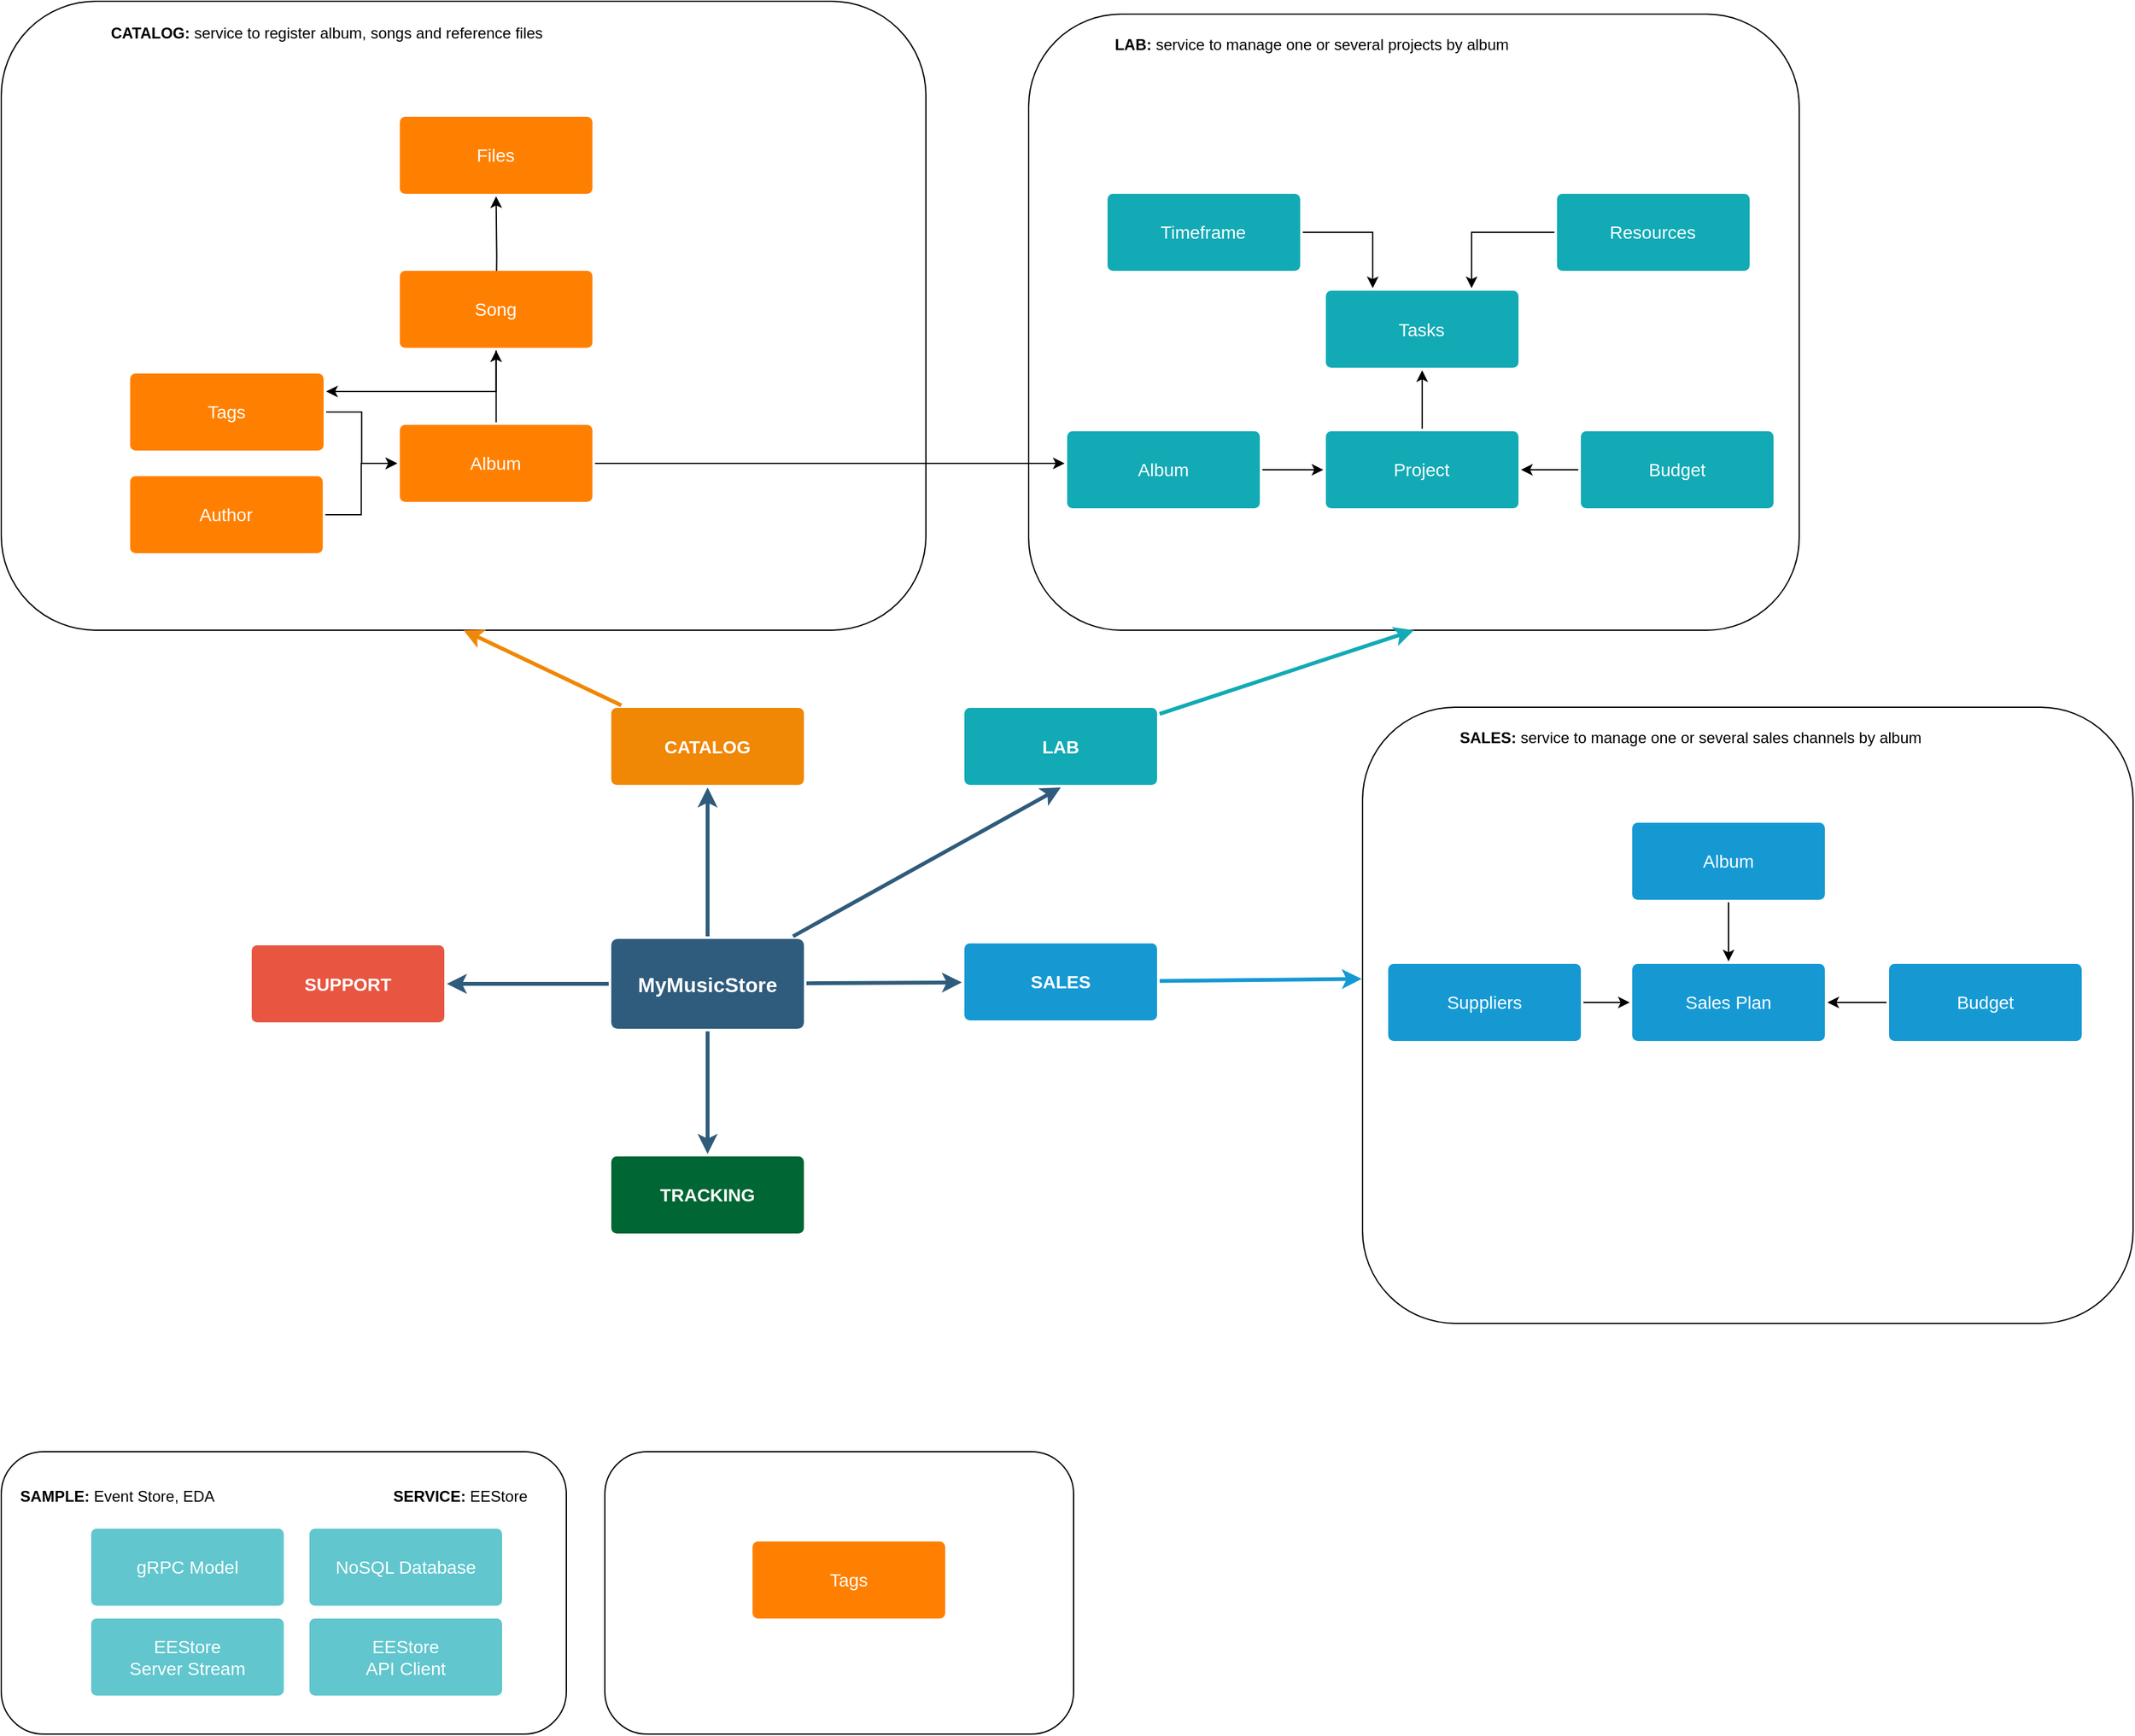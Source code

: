 <mxfile version="15.4.0" type="device" pages="2"><diagram id="6a731a19-8d31-9384-78a2-239565b7b9f0" name="conceptual-view"><mxGraphModel dx="2591" dy="1649" grid="1" gridSize="10" guides="1" tooltips="1" connect="1" arrows="1" fold="1" page="1" pageScale="1" pageWidth="1169" pageHeight="827" background="none" math="0" shadow="0"><root><mxCell id="0"/><mxCell id="1" parent="0"/><mxCell id="_8BatpauCQt0q5DP6gwU-1779" value="" style="rounded=1;whiteSpace=wrap;html=1;" parent="1" vertex="1"><mxGeometry x="-660" y="360" width="365" height="220" as="geometry"/></mxCell><mxCell id="GIm6JftY78uXXohO6mxo-1782" value="" style="group" parent="1" vertex="1" connectable="0"><mxGeometry x="-1130" y="-770" width="720" height="490" as="geometry"/></mxCell><mxCell id="ty2Lw6Ragewg6oBBRq_m-1791" value="" style="rounded=1;whiteSpace=wrap;html=1;" parent="GIm6JftY78uXXohO6mxo-1782" vertex="1"><mxGeometry width="720" height="490" as="geometry"/></mxCell><mxCell id="ty2Lw6Ragewg6oBBRq_m-1809" value="&lt;b&gt;CATALOG:&lt;/b&gt;&amp;nbsp;service to register album, songs and reference files" style="text;html=1;strokeColor=none;fillColor=none;align=center;verticalAlign=middle;whiteSpace=wrap;rounded=0;dashed=1;" parent="GIm6JftY78uXXohO6mxo-1782" vertex="1"><mxGeometry x="47.213" y="10" width="413.115" height="30" as="geometry"/></mxCell><mxCell id="ty2Lw6Ragewg6oBBRq_m-1786" value="Files" style="rounded=1;whiteSpace=wrap;html=1;shadow=0;labelBackgroundColor=none;strokeColor=none;strokeWidth=3;fillColor=#FF8000;fontFamily=Helvetica;fontSize=14;fontColor=#FFFFFF;align=center;spacing=5;arcSize=7;perimeterSpacing=2;" parent="GIm6JftY78uXXohO6mxo-1782" vertex="1"><mxGeometry x="310.33" y="90" width="150" height="60" as="geometry"/></mxCell><mxCell id="6oZyBbQyyE9SHLQBhqJU-1779" value="Tags" style="rounded=1;whiteSpace=wrap;html=1;shadow=0;labelBackgroundColor=none;strokeColor=none;strokeWidth=3;fillColor=#FF8000;fontFamily=Helvetica;fontSize=14;fontColor=#FFFFFF;align=center;spacing=5;arcSize=7;perimeterSpacing=2;" parent="GIm6JftY78uXXohO6mxo-1782" vertex="1"><mxGeometry x="100.33" y="290" width="150.66" height="60" as="geometry"/></mxCell><mxCell id="ty2Lw6Ragewg6oBBRq_m-1795" value="Author" style="rounded=1;whiteSpace=wrap;html=1;shadow=0;labelBackgroundColor=none;strokeColor=none;strokeWidth=3;fillColor=#FF8000;fontFamily=Helvetica;fontSize=14;fontColor=#FFFFFF;align=center;spacing=5;arcSize=7;perimeterSpacing=2;" parent="GIm6JftY78uXXohO6mxo-1782" vertex="1"><mxGeometry x="100.33" y="370" width="150" height="60" as="geometry"/></mxCell><mxCell id="ty2Lw6Ragewg6oBBRq_m-1793" style="edgeStyle=orthogonalEdgeStyle;rounded=0;orthogonalLoop=1;jettySize=auto;html=1;" parent="GIm6JftY78uXXohO6mxo-1782" target="ty2Lw6Ragewg6oBBRq_m-1786" edge="1"><mxGeometry relative="1" as="geometry"><mxPoint x="385.33" y="248" as="sourcePoint"/></mxGeometry></mxCell><mxCell id="41IBJSC6wvfrBDIu4Zyj-1779" style="edgeStyle=orthogonalEdgeStyle;rounded=0;orthogonalLoop=1;jettySize=auto;html=1;entryX=1;entryY=0.25;entryDx=0;entryDy=0;" edge="1" parent="GIm6JftY78uXXohO6mxo-1782" source="1769" target="6oZyBbQyyE9SHLQBhqJU-1779"><mxGeometry relative="1" as="geometry"><Array as="points"><mxPoint x="385" y="304"/></Array></mxGeometry></mxCell><mxCell id="1769" value="Song" style="rounded=1;whiteSpace=wrap;html=1;shadow=0;labelBackgroundColor=none;strokeColor=none;strokeWidth=3;fillColor=#FF8000;fontFamily=Helvetica;fontSize=14;fontColor=#FFFFFF;align=center;spacing=5;arcSize=7;perimeterSpacing=2;" parent="GIm6JftY78uXXohO6mxo-1782" vertex="1"><mxGeometry x="310.33" y="210" width="150" height="60" as="geometry"/></mxCell><mxCell id="6oZyBbQyyE9SHLQBhqJU-1789" style="edgeStyle=orthogonalEdgeStyle;rounded=0;orthogonalLoop=1;jettySize=auto;html=1;" parent="GIm6JftY78uXXohO6mxo-1782" source="ty2Lw6Ragewg6oBBRq_m-1792" target="1769" edge="1"><mxGeometry relative="1" as="geometry"/></mxCell><mxCell id="ty2Lw6Ragewg6oBBRq_m-1792" value="Album" style="rounded=1;whiteSpace=wrap;html=1;shadow=0;labelBackgroundColor=none;strokeColor=none;strokeWidth=3;fillColor=#FF8000;fontFamily=Helvetica;fontSize=14;fontColor=#FFFFFF;align=center;spacing=5;arcSize=7;perimeterSpacing=2;" parent="GIm6JftY78uXXohO6mxo-1782" vertex="1"><mxGeometry x="310.33" y="330" width="150" height="60" as="geometry"/></mxCell><mxCell id="6oZyBbQyyE9SHLQBhqJU-1791" value="" style="edgeStyle=orthogonalEdgeStyle;rounded=0;orthogonalLoop=1;jettySize=auto;html=1;" parent="GIm6JftY78uXXohO6mxo-1782" source="ty2Lw6Ragewg6oBBRq_m-1795" target="ty2Lw6Ragewg6oBBRq_m-1792" edge="1"><mxGeometry relative="1" as="geometry"/></mxCell><mxCell id="6oZyBbQyyE9SHLQBhqJU-1792" value="" style="edgeStyle=orthogonalEdgeStyle;rounded=0;orthogonalLoop=1;jettySize=auto;html=1;" parent="GIm6JftY78uXXohO6mxo-1782" source="6oZyBbQyyE9SHLQBhqJU-1779" target="ty2Lw6Ragewg6oBBRq_m-1792" edge="1"><mxGeometry relative="1" as="geometry"/></mxCell><mxCell id="GIm6JftY78uXXohO6mxo-1779" value="" style="group" parent="1" vertex="1" connectable="0"><mxGeometry x="-310" y="-760" width="580" height="480" as="geometry"/></mxCell><mxCell id="ty2Lw6Ragewg6oBBRq_m-1814" value="" style="rounded=1;whiteSpace=wrap;html=1;" parent="GIm6JftY78uXXohO6mxo-1779" vertex="1"><mxGeometry x="-20" width="600" height="480" as="geometry"/></mxCell><mxCell id="ty2Lw6Ragewg6oBBRq_m-1816" value="&lt;b&gt;LAB:&amp;nbsp;&lt;/b&gt;service to manage one or several projects by album" style="text;html=1;strokeColor=none;fillColor=none;align=center;verticalAlign=middle;whiteSpace=wrap;rounded=0;dashed=1;" parent="GIm6JftY78uXXohO6mxo-1779" vertex="1"><mxGeometry x="41.43" y="9.794" width="318.57" height="29.392" as="geometry"/></mxCell><mxCell id="1778" value="Project" style="rounded=1;whiteSpace=wrap;html=1;shadow=0;labelBackgroundColor=none;strokeColor=none;strokeWidth=3;fillColor=#12AAB5;fontFamily=Helvetica;fontSize=14;fontColor=#FFFFFF;align=center;spacing=5;fontStyle=0;arcSize=7;perimeterSpacing=2;" parent="GIm6JftY78uXXohO6mxo-1779" vertex="1"><mxGeometry x="211.43" y="325" width="150" height="60" as="geometry"/></mxCell><mxCell id="ty2Lw6Ragewg6oBBRq_m-1829" style="edgeStyle=orthogonalEdgeStyle;rounded=0;orthogonalLoop=1;jettySize=auto;html=1;entryX=0;entryY=0.5;entryDx=0;entryDy=0;strokeColor=#000000;strokeWidth=1;" parent="GIm6JftY78uXXohO6mxo-1779" source="ty2Lw6Ragewg6oBBRq_m-1828" target="1778" edge="1"><mxGeometry relative="1" as="geometry"><Array as="points"><mxPoint x="121.43" y="355"/></Array></mxGeometry></mxCell><mxCell id="ty2Lw6Ragewg6oBBRq_m-1828" value="Album" style="rounded=1;whiteSpace=wrap;html=1;shadow=0;labelBackgroundColor=none;strokeColor=none;strokeWidth=3;fillColor=#12AAB5;fontFamily=Helvetica;fontSize=14;fontColor=#FFFFFF;align=center;spacing=5;fontStyle=0;arcSize=7;perimeterSpacing=2;" parent="GIm6JftY78uXXohO6mxo-1779" vertex="1"><mxGeometry x="10.0" y="325" width="150" height="60" as="geometry"/></mxCell><mxCell id="ty2Lw6Ragewg6oBBRq_m-1830" value="Tasks" style="rounded=1;whiteSpace=wrap;html=1;shadow=0;labelBackgroundColor=none;strokeColor=none;strokeWidth=3;fillColor=#12AAB5;fontFamily=Helvetica;fontSize=14;fontColor=#FFFFFF;align=center;spacing=5;fontStyle=0;arcSize=7;perimeterSpacing=2;" parent="GIm6JftY78uXXohO6mxo-1779" vertex="1"><mxGeometry x="211.43" y="215.5" width="150" height="60" as="geometry"/></mxCell><mxCell id="ty2Lw6Ragewg6oBBRq_m-1831" style="edgeStyle=orthogonalEdgeStyle;rounded=0;orthogonalLoop=1;jettySize=auto;html=1;strokeColor=#000000;strokeWidth=1;" parent="GIm6JftY78uXXohO6mxo-1779" source="1778" target="ty2Lw6Ragewg6oBBRq_m-1830" edge="1"><mxGeometry relative="1" as="geometry"/></mxCell><mxCell id="ty2Lw6Ragewg6oBBRq_m-1835" style="edgeStyle=orthogonalEdgeStyle;rounded=0;orthogonalLoop=1;jettySize=auto;html=1;entryX=0.25;entryY=0;entryDx=0;entryDy=0;strokeColor=#000000;strokeWidth=1;" parent="GIm6JftY78uXXohO6mxo-1779" source="ty2Lw6Ragewg6oBBRq_m-1834" target="ty2Lw6Ragewg6oBBRq_m-1830" edge="1"><mxGeometry relative="1" as="geometry"/></mxCell><mxCell id="ty2Lw6Ragewg6oBBRq_m-1834" value="Timeframe" style="rounded=1;whiteSpace=wrap;html=1;shadow=0;labelBackgroundColor=none;strokeColor=none;strokeWidth=3;fillColor=#12AAB5;fontFamily=Helvetica;fontSize=14;fontColor=#FFFFFF;align=center;spacing=5;fontStyle=0;arcSize=7;perimeterSpacing=2;" parent="GIm6JftY78uXXohO6mxo-1779" vertex="1"><mxGeometry x="41.43" y="140" width="150" height="60" as="geometry"/></mxCell><mxCell id="ty2Lw6Ragewg6oBBRq_m-1837" style="edgeStyle=orthogonalEdgeStyle;rounded=0;orthogonalLoop=1;jettySize=auto;html=1;entryX=0.75;entryY=0;entryDx=0;entryDy=0;strokeColor=#000000;strokeWidth=1;" parent="GIm6JftY78uXXohO6mxo-1779" source="ty2Lw6Ragewg6oBBRq_m-1836" target="ty2Lw6Ragewg6oBBRq_m-1830" edge="1"><mxGeometry relative="1" as="geometry"/></mxCell><mxCell id="ty2Lw6Ragewg6oBBRq_m-1836" value="Resources" style="rounded=1;whiteSpace=wrap;html=1;shadow=0;labelBackgroundColor=none;strokeColor=none;strokeWidth=3;fillColor=#12AAB5;fontFamily=Helvetica;fontSize=14;fontColor=#FFFFFF;align=center;spacing=5;fontStyle=0;arcSize=7;perimeterSpacing=2;" parent="GIm6JftY78uXXohO6mxo-1779" vertex="1"><mxGeometry x="391.43" y="140" width="150" height="60" as="geometry"/></mxCell><mxCell id="ty2Lw6Ragewg6oBBRq_m-1840" style="edgeStyle=orthogonalEdgeStyle;rounded=0;orthogonalLoop=1;jettySize=auto;html=1;strokeColor=#000000;strokeWidth=1;" parent="GIm6JftY78uXXohO6mxo-1779" source="ty2Lw6Ragewg6oBBRq_m-1839" target="1778" edge="1"><mxGeometry relative="1" as="geometry"/></mxCell><mxCell id="ty2Lw6Ragewg6oBBRq_m-1839" value="Budget" style="rounded=1;whiteSpace=wrap;html=1;shadow=0;labelBackgroundColor=none;strokeColor=none;strokeWidth=3;fillColor=#12AAB5;fontFamily=Helvetica;fontSize=14;fontColor=#FFFFFF;align=center;spacing=5;fontStyle=0;arcSize=7;perimeterSpacing=2;" parent="GIm6JftY78uXXohO6mxo-1779" vertex="1"><mxGeometry x="410.0" y="325" width="150" height="60" as="geometry"/></mxCell><mxCell id="1745" value="" style="edgeStyle=none;rounded=0;jumpStyle=none;html=1;shadow=0;labelBackgroundColor=none;startArrow=none;startFill=0;endArrow=classic;endFill=1;jettySize=auto;orthogonalLoop=1;strokeColor=#2F5B7C;strokeWidth=3;fontFamily=Helvetica;fontSize=16;fontColor=#23445D;spacing=5;" parent="1" source="1749" target="1764" edge="1"><mxGeometry relative="1" as="geometry"/></mxCell><mxCell id="1746" value="" style="edgeStyle=none;rounded=0;jumpStyle=none;html=1;shadow=0;labelBackgroundColor=none;startArrow=none;startFill=0;endArrow=classic;endFill=1;jettySize=auto;orthogonalLoop=1;strokeColor=#2F5B7C;strokeWidth=3;fontFamily=Helvetica;fontSize=16;fontColor=#23445D;spacing=5;entryX=0.5;entryY=1;entryDx=0;entryDy=0;" parent="1" source="1749" target="1771" edge="1"><mxGeometry relative="1" as="geometry"/></mxCell><mxCell id="1747" value="" style="edgeStyle=none;rounded=0;jumpStyle=none;html=1;shadow=0;labelBackgroundColor=none;startArrow=none;startFill=0;endArrow=classic;endFill=1;jettySize=auto;orthogonalLoop=1;strokeColor=#2F5B7C;strokeWidth=3;fontFamily=Helvetica;fontSize=16;fontColor=#23445D;spacing=5;" parent="1" source="1749" target="1760" edge="1"><mxGeometry relative="1" as="geometry"/></mxCell><mxCell id="1748" value="" style="edgeStyle=none;rounded=0;jumpStyle=none;html=1;shadow=0;labelBackgroundColor=none;startArrow=none;startFill=0;endArrow=classic;endFill=1;jettySize=auto;orthogonalLoop=1;strokeColor=#2F5B7C;strokeWidth=3;fontFamily=Helvetica;fontSize=16;fontColor=#23445D;spacing=5;" parent="1" source="1749" target="1753" edge="1"><mxGeometry relative="1" as="geometry"/></mxCell><mxCell id="1749" value="MyMusicStore" style="rounded=1;whiteSpace=wrap;html=1;shadow=0;labelBackgroundColor=none;strokeColor=none;strokeWidth=3;fillColor=#2F5B7C;fontFamily=Helvetica;fontSize=16;fontColor=#FFFFFF;align=center;fontStyle=1;spacing=5;arcSize=7;perimeterSpacing=2;" parent="1" vertex="1"><mxGeometry x="-655" y="-39.5" width="150" height="70" as="geometry"/></mxCell><mxCell id="1753" value="SUPPORT" style="rounded=1;whiteSpace=wrap;html=1;shadow=0;labelBackgroundColor=none;strokeColor=none;strokeWidth=3;fillColor=#e85642;fontFamily=Helvetica;fontSize=14;fontColor=#FFFFFF;align=center;spacing=5;fontStyle=1;arcSize=7;perimeterSpacing=2;" parent="1" vertex="1"><mxGeometry x="-935" y="-34.5" width="150" height="60" as="geometry"/></mxCell><mxCell id="1759" value="" style="edgeStyle=none;rounded=0;jumpStyle=none;html=1;shadow=0;labelBackgroundColor=none;startArrow=none;startFill=0;endArrow=classic;endFill=1;jettySize=auto;orthogonalLoop=1;strokeColor=#1699D3;strokeWidth=3;fontFamily=Helvetica;fontSize=14;fontColor=#FFFFFF;spacing=5;entryX=-0.001;entryY=0.441;entryDx=0;entryDy=0;entryPerimeter=0;" parent="1" source="1760" target="_8BatpauCQt0q5DP6gwU-1799" edge="1"><mxGeometry relative="1" as="geometry"/></mxCell><mxCell id="1760" value="SALES" style="rounded=1;whiteSpace=wrap;html=1;shadow=0;labelBackgroundColor=none;strokeColor=none;strokeWidth=3;fillColor=#1699d3;fontFamily=Helvetica;fontSize=14;fontColor=#FFFFFF;align=center;spacing=5;fontStyle=1;arcSize=7;perimeterSpacing=2;" parent="1" vertex="1"><mxGeometry x="-380" y="-36" width="150" height="60" as="geometry"/></mxCell><mxCell id="1764" value="CATALOG" style="rounded=1;whiteSpace=wrap;html=1;shadow=0;labelBackgroundColor=none;strokeColor=none;strokeWidth=3;fillColor=#F08705;fontFamily=Helvetica;fontSize=14;fontColor=#FFFFFF;align=center;spacing=5;fontStyle=1;arcSize=7;perimeterSpacing=2;" parent="1" vertex="1"><mxGeometry x="-655" y="-219.5" width="150" height="60" as="geometry"/></mxCell><mxCell id="1770" value="" style="edgeStyle=none;rounded=0;jumpStyle=none;html=1;shadow=0;labelBackgroundColor=none;startArrow=none;startFill=0;endArrow=classic;endFill=1;jettySize=auto;orthogonalLoop=1;strokeColor=#F08705;strokeWidth=3;fontFamily=Helvetica;fontSize=14;fontColor=#FFFFFF;spacing=5;entryX=0.5;entryY=1;entryDx=0;entryDy=0;" parent="1" source="1764" target="ty2Lw6Ragewg6oBBRq_m-1791" edge="1"><mxGeometry relative="1" as="geometry"/></mxCell><mxCell id="1771" value="LAB" style="rounded=1;whiteSpace=wrap;html=1;shadow=0;labelBackgroundColor=none;strokeColor=none;strokeWidth=3;fillColor=#12aab5;fontFamily=Helvetica;fontSize=14;fontColor=#FFFFFF;align=center;spacing=5;fontStyle=1;arcSize=7;perimeterSpacing=2;" parent="1" vertex="1"><mxGeometry x="-380" y="-219.5" width="150" height="60" as="geometry"/></mxCell><mxCell id="1779" value="" style="edgeStyle=none;rounded=1;jumpStyle=none;html=1;shadow=0;labelBackgroundColor=none;startArrow=none;startFill=0;jettySize=auto;orthogonalLoop=1;strokeColor=#12AAB5;strokeWidth=3;fontFamily=Helvetica;fontSize=14;fontColor=#FFFFFF;spacing=5;fontStyle=1;fillColor=#b0e3e6;entryX=0.5;entryY=1;entryDx=0;entryDy=0;" parent="1" source="1771" target="ty2Lw6Ragewg6oBBRq_m-1814" edge="1"><mxGeometry relative="1" as="geometry"/></mxCell><mxCell id="ty2Lw6Ragewg6oBBRq_m-1784" value="Tags" style="rounded=1;whiteSpace=wrap;html=1;shadow=0;labelBackgroundColor=none;strokeColor=none;strokeWidth=3;fillColor=#FF8000;fontFamily=Helvetica;fontSize=14;fontColor=#FFFFFF;align=center;spacing=5;arcSize=7;perimeterSpacing=2;" parent="1" vertex="1"><mxGeometry x="-545" y="430" width="150" height="60" as="geometry"/></mxCell><mxCell id="_8BatpauCQt0q5DP6gwU-1797" style="edgeStyle=orthogonalEdgeStyle;rounded=0;orthogonalLoop=1;jettySize=auto;html=1;" parent="1" source="ty2Lw6Ragewg6oBBRq_m-1792" target="ty2Lw6Ragewg6oBBRq_m-1828" edge="1"><mxGeometry relative="1" as="geometry"><Array as="points"><mxPoint x="-500" y="-410"/><mxPoint x="-500" y="-410"/></Array></mxGeometry></mxCell><mxCell id="ty2Lw6Ragewg6oBBRq_m-1820" value="" style="rounded=1;whiteSpace=wrap;html=1;" parent="1" vertex="1"><mxGeometry x="-1130" y="360" width="440" height="220" as="geometry"/></mxCell><mxCell id="ty2Lw6Ragewg6oBBRq_m-1821" value="EEStore &lt;br&gt;Server Stream" style="rounded=1;whiteSpace=wrap;html=1;shadow=0;labelBackgroundColor=none;strokeColor=none;strokeWidth=3;fillColor=#61c6ce;fontFamily=Helvetica;fontSize=14;fontColor=#FFFFFF;align=center;spacing=5;fontStyle=0;arcSize=7;perimeterSpacing=2;" parent="1" vertex="1"><mxGeometry x="-1060" y="490" width="150" height="60" as="geometry"/></mxCell><mxCell id="ty2Lw6Ragewg6oBBRq_m-1822" value="gRPC Model" style="rounded=1;whiteSpace=wrap;html=1;shadow=0;labelBackgroundColor=none;strokeColor=none;strokeWidth=3;fillColor=#61c6ce;fontFamily=Helvetica;fontSize=14;fontColor=#FFFFFF;align=center;spacing=5;fontStyle=0;arcSize=7;perimeterSpacing=2;" parent="1" vertex="1"><mxGeometry x="-1060" y="420" width="150" height="60" as="geometry"/></mxCell><mxCell id="ty2Lw6Ragewg6oBBRq_m-1823" value="NoSQL Database" style="rounded=1;whiteSpace=wrap;html=1;shadow=0;labelBackgroundColor=none;strokeColor=none;strokeWidth=3;fillColor=#61c6ce;fontFamily=Helvetica;fontSize=14;fontColor=#FFFFFF;align=center;spacing=5;fontStyle=0;arcSize=7;perimeterSpacing=2;" parent="1" vertex="1"><mxGeometry x="-890" y="420" width="150" height="60" as="geometry"/></mxCell><mxCell id="ty2Lw6Ragewg6oBBRq_m-1824" value="&lt;b&gt;SERVICE: &lt;/b&gt;EEStore" style="text;html=1;strokeColor=none;fillColor=none;align=center;verticalAlign=middle;whiteSpace=wrap;rounded=0;dashed=1;" parent="1" vertex="1"><mxGeometry x="-830" y="380" width="115" height="30" as="geometry"/></mxCell><mxCell id="ty2Lw6Ragewg6oBBRq_m-1825" value="&lt;b&gt;SAMPLE:&lt;/b&gt;&amp;nbsp;Event Store, EDA" style="text;html=1;strokeColor=none;fillColor=none;align=center;verticalAlign=middle;whiteSpace=wrap;rounded=0;dashed=1;" parent="1" vertex="1"><mxGeometry x="-1127.5" y="380" width="175" height="30" as="geometry"/></mxCell><mxCell id="ty2Lw6Ragewg6oBBRq_m-1826" value="EEStore &lt;br&gt;API Client" style="rounded=1;whiteSpace=wrap;html=1;shadow=0;labelBackgroundColor=none;strokeColor=none;strokeWidth=3;fillColor=#61c6ce;fontFamily=Helvetica;fontSize=14;fontColor=#FFFFFF;align=center;spacing=5;fontStyle=0;arcSize=7;perimeterSpacing=2;" parent="1" vertex="1"><mxGeometry x="-890" y="490" width="150" height="60" as="geometry"/></mxCell><mxCell id="_8BatpauCQt0q5DP6gwU-1798" value="" style="group" parent="1" vertex="1" connectable="0"><mxGeometry x="-50" y="-220" width="580" height="480" as="geometry"/></mxCell><mxCell id="_8BatpauCQt0q5DP6gwU-1799" value="" style="rounded=1;whiteSpace=wrap;html=1;" parent="_8BatpauCQt0q5DP6gwU-1798" vertex="1"><mxGeometry x="-20" width="600" height="480" as="geometry"/></mxCell><mxCell id="_8BatpauCQt0q5DP6gwU-1800" value="&lt;b&gt;SALES:&amp;nbsp;&lt;/b&gt;service to manage one or several sales channels by album" style="text;html=1;strokeColor=none;fillColor=none;align=center;verticalAlign=middle;whiteSpace=wrap;rounded=0;dashed=1;" parent="_8BatpauCQt0q5DP6gwU-1798" vertex="1"><mxGeometry x="41.43" y="9.79" width="388.57" height="29.39" as="geometry"/></mxCell><mxCell id="_8BatpauCQt0q5DP6gwU-1806" style="edgeStyle=orthogonalEdgeStyle;rounded=0;orthogonalLoop=1;jettySize=auto;html=1;strokeColor=#000000;strokeWidth=1;" parent="_8BatpauCQt0q5DP6gwU-1798" source="_8BatpauCQt0q5DP6gwU-1807" target="_8BatpauCQt0q5DP6gwU-1815" edge="1"><mxGeometry relative="1" as="geometry"><mxPoint x="247.93" y="243.5" as="targetPoint"/></mxGeometry></mxCell><mxCell id="_8BatpauCQt0q5DP6gwU-1807" value="Album" style="rounded=1;whiteSpace=wrap;html=1;shadow=0;labelBackgroundColor=none;strokeColor=none;strokeWidth=3;fillColor=#1699D3;fontFamily=Helvetica;fontSize=14;fontColor=#FFFFFF;align=center;spacing=5;fontStyle=0;arcSize=7;perimeterSpacing=2;" parent="_8BatpauCQt0q5DP6gwU-1798" vertex="1"><mxGeometry x="190.0" y="90" width="150" height="60" as="geometry"/></mxCell><mxCell id="_8BatpauCQt0q5DP6gwU-1815" value="Sales Plan" style="rounded=1;whiteSpace=wrap;html=1;shadow=0;labelBackgroundColor=none;strokeColor=none;strokeWidth=3;fillColor=#1699D3;fontFamily=Helvetica;fontSize=14;fontColor=#FFFFFF;align=center;spacing=5;fontStyle=0;arcSize=7;perimeterSpacing=2;" parent="_8BatpauCQt0q5DP6gwU-1798" vertex="1"><mxGeometry x="190.0" y="200" width="150" height="60" as="geometry"/></mxCell><mxCell id="_8BatpauCQt0q5DP6gwU-1823" value="" style="edgeStyle=orthogonalEdgeStyle;rounded=0;orthogonalLoop=1;jettySize=auto;html=1;" parent="_8BatpauCQt0q5DP6gwU-1798" source="_8BatpauCQt0q5DP6gwU-1822" target="_8BatpauCQt0q5DP6gwU-1815" edge="1"><mxGeometry relative="1" as="geometry"/></mxCell><mxCell id="_8BatpauCQt0q5DP6gwU-1822" value="Budget" style="rounded=1;whiteSpace=wrap;html=1;shadow=0;labelBackgroundColor=none;strokeColor=none;strokeWidth=3;fillColor=#1699D3;fontFamily=Helvetica;fontSize=14;fontColor=#FFFFFF;align=center;spacing=5;fontStyle=0;arcSize=7;perimeterSpacing=2;" parent="_8BatpauCQt0q5DP6gwU-1798" vertex="1"><mxGeometry x="390.0" y="200" width="150" height="60" as="geometry"/></mxCell><mxCell id="_8BatpauCQt0q5DP6gwU-1825" value="" style="edgeStyle=orthogonalEdgeStyle;rounded=0;orthogonalLoop=1;jettySize=auto;html=1;" parent="_8BatpauCQt0q5DP6gwU-1798" source="_8BatpauCQt0q5DP6gwU-1824" target="_8BatpauCQt0q5DP6gwU-1815" edge="1"><mxGeometry relative="1" as="geometry"/></mxCell><mxCell id="_8BatpauCQt0q5DP6gwU-1824" value="Suppliers" style="rounded=1;whiteSpace=wrap;html=1;shadow=0;labelBackgroundColor=none;strokeColor=none;strokeWidth=3;fillColor=#1699D3;fontFamily=Helvetica;fontSize=14;fontColor=#FFFFFF;align=center;spacing=5;fontStyle=0;arcSize=7;perimeterSpacing=2;" parent="_8BatpauCQt0q5DP6gwU-1798" vertex="1"><mxGeometry x="-5.684e-14" y="200" width="150" height="60" as="geometry"/></mxCell><mxCell id="_8BatpauCQt0q5DP6gwU-1813" value="TRACKING" style="rounded=1;whiteSpace=wrap;html=1;shadow=0;labelBackgroundColor=none;strokeColor=none;strokeWidth=3;fillColor=#006633;fontFamily=Helvetica;fontSize=14;fontColor=#FFFFFF;align=center;spacing=5;fontStyle=1;arcSize=7;perimeterSpacing=2;" parent="1" vertex="1"><mxGeometry x="-655" y="130" width="150" height="60" as="geometry"/></mxCell><mxCell id="_8BatpauCQt0q5DP6gwU-1814" value="" style="edgeStyle=none;rounded=0;jumpStyle=none;html=1;shadow=0;labelBackgroundColor=none;startArrow=none;startFill=0;endArrow=classic;endFill=1;jettySize=auto;orthogonalLoop=1;strokeColor=#2F5B7C;strokeWidth=3;fontFamily=Helvetica;fontSize=16;fontColor=#23445D;spacing=5;exitX=0.5;exitY=1;exitDx=0;exitDy=0;" parent="1" source="1749" target="_8BatpauCQt0q5DP6gwU-1813" edge="1"><mxGeometry relative="1" as="geometry"><mxPoint x="-425" y="140" as="sourcePoint"/><mxPoint x="-425" y="24" as="targetPoint"/></mxGeometry></mxCell></root></mxGraphModel></diagram><diagram id="xUzmvphPeh2LjCRWR0e_" name="catalog-infra"><mxGraphModel dx="1422" dy="822" grid="1" gridSize="10" guides="1" tooltips="1" connect="1" arrows="1" fold="1" page="1" pageScale="1" pageWidth="1100" pageHeight="850" math="0" shadow="0"><root><mxCell id="3n4QwOwqcW1ncsaLwfFM-0"/><mxCell id="3n4QwOwqcW1ncsaLwfFM-1" parent="3n4QwOwqcW1ncsaLwfFM-0"/><mxCell id="F1tyyjkwXK7ozsihs-rC-0" value="catalogdb" style="aspect=fixed;html=1;points=[];align=center;image;fontSize=12;image=img/lib/azure2/databases/SQL_Database.svg;" vertex="1" parent="3n4QwOwqcW1ncsaLwfFM-1"><mxGeometry x="200" y="80" width="48" height="64" as="geometry"/></mxCell></root></mxGraphModel></diagram></mxfile>